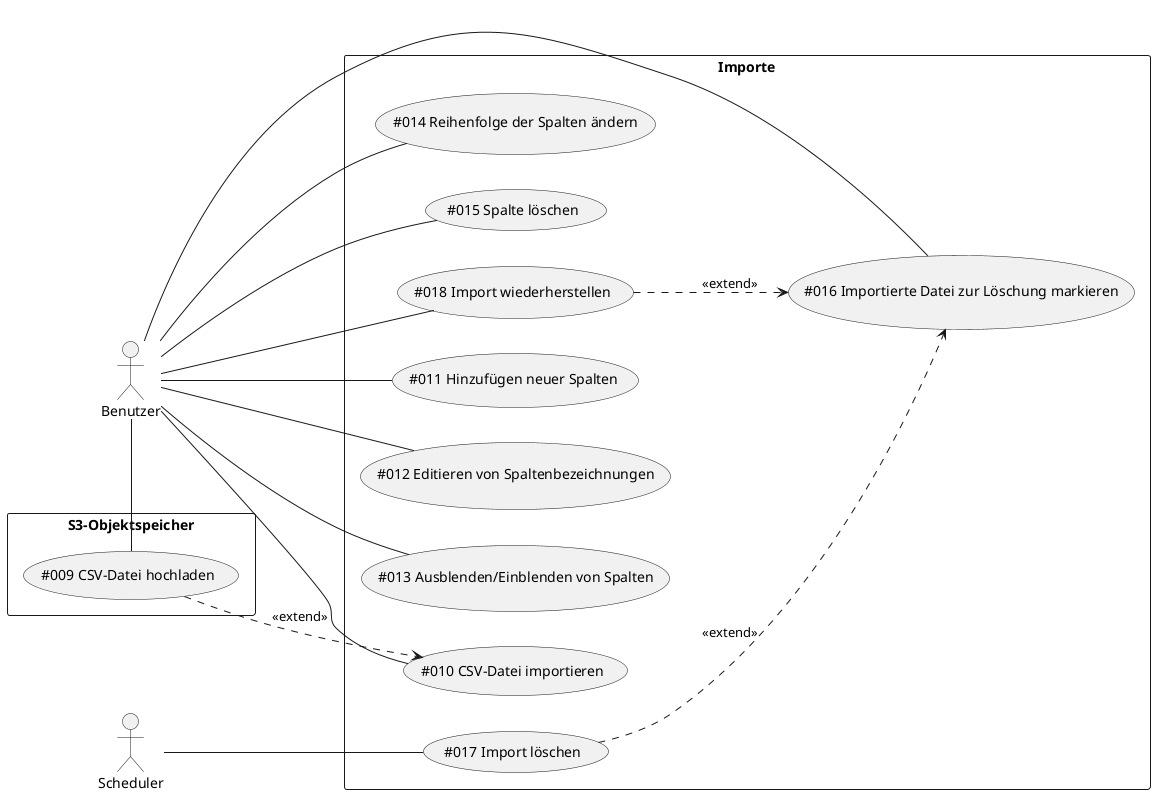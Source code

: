 @startuml
left to right direction

actor Benutzer as Actor1
actor Scheduler as Actor2

rectangle "S3-Objektspeicher" {
    (#009 CSV-Datei hochladen) as (UC9)
}

rectangle "Importe" {
    (#012 Editieren von Spaltenbezeichnungen) as (UC12)
    (#016 Importierte Datei zur Löschung markieren) as (UC16)
    (#010 CSV-Datei importieren) as (UC10)
    (#011 Hinzufügen neuer Spalten) as (UC11)
    (#013 Ausblenden/Einblenden von Spalten) as (UC13)
    (#014 Reihenfolge der Spalten ändern) as (UC14)
    (#015 Spalte löschen) as (UC15)
    (#017 Import löschen) as (UC17)
    (#018 Import wiederherstellen) as (UC18)
}

Actor2 -- (UC17)

Actor1 - (UC9)
Actor1 - (UC10)
Actor1 - (UC11)
Actor1 - (UC12)
Actor1 - (UC13)
Actor1 - (UC14)
Actor1 - (UC15)
Actor1 - (UC16)
Actor1 - (UC18)

(UC9) ..> UC10 : <<extend>>
(UC17) ..> (UC16) : <<extend>>
(UC18) ..> UC16 : <<extend>>

@enduml